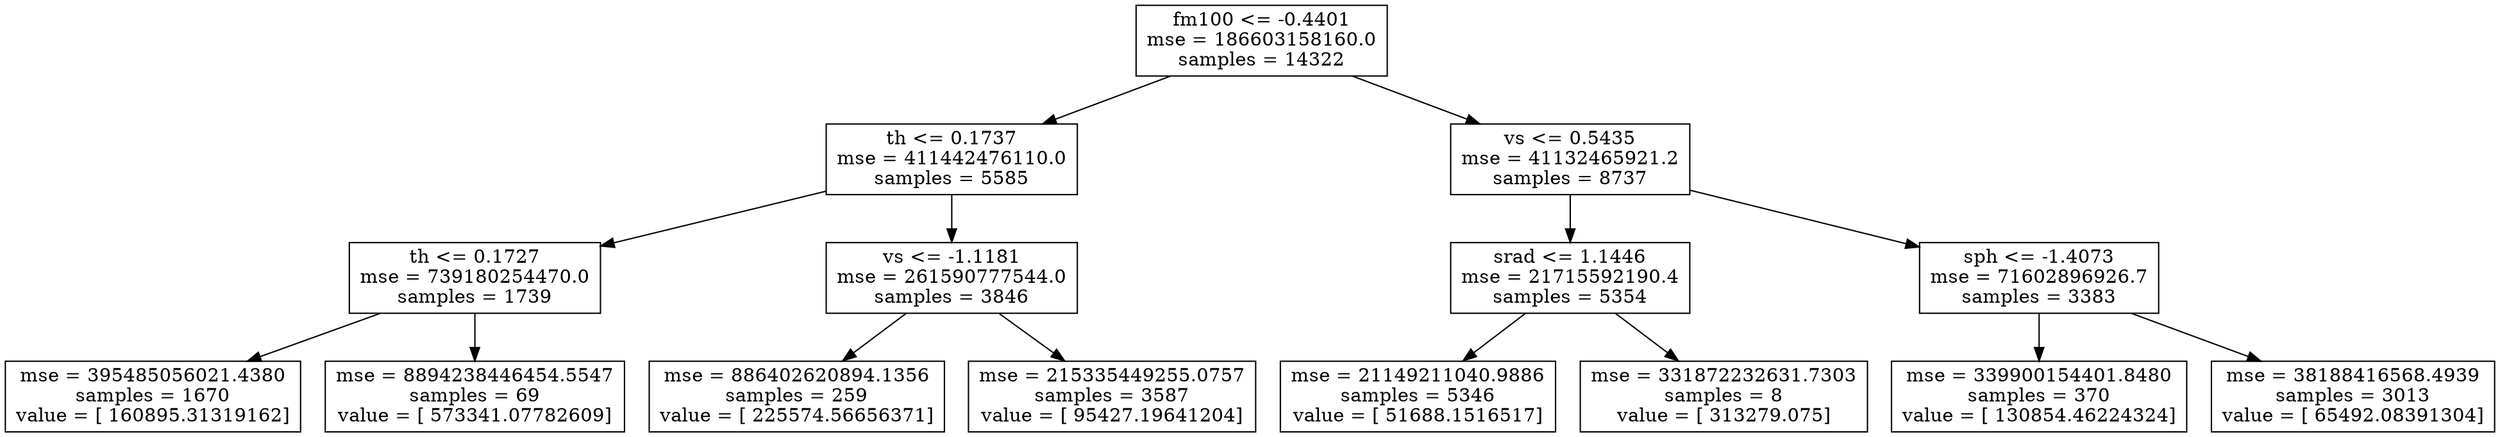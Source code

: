 digraph Tree {
0 [label="fm100 <= -0.4401\nmse = 186603158160.0\nsamples = 14322", shape="box"] ;
1 [label="th <= 0.1737\nmse = 411442476110.0\nsamples = 5585", shape="box"] ;
0 -> 1 ;
2 [label="th <= 0.1727\nmse = 739180254470.0\nsamples = 1739", shape="box"] ;
1 -> 2 ;
3 [label="mse = 395485056021.4380\nsamples = 1670\nvalue = [ 160895.31319162]", shape="box"] ;
2 -> 3 ;
4 [label="mse = 8894238446454.5547\nsamples = 69\nvalue = [ 573341.07782609]", shape="box"] ;
2 -> 4 ;
5 [label="vs <= -1.1181\nmse = 261590777544.0\nsamples = 3846", shape="box"] ;
1 -> 5 ;
6 [label="mse = 886402620894.1356\nsamples = 259\nvalue = [ 225574.56656371]", shape="box"] ;
5 -> 6 ;
7 [label="mse = 215335449255.0757\nsamples = 3587\nvalue = [ 95427.19641204]", shape="box"] ;
5 -> 7 ;
8 [label="vs <= 0.5435\nmse = 41132465921.2\nsamples = 8737", shape="box"] ;
0 -> 8 ;
9 [label="srad <= 1.1446\nmse = 21715592190.4\nsamples = 5354", shape="box"] ;
8 -> 9 ;
10 [label="mse = 21149211040.9886\nsamples = 5346\nvalue = [ 51688.1516517]", shape="box"] ;
9 -> 10 ;
11 [label="mse = 331872232631.7303\nsamples = 8\nvalue = [ 313279.075]", shape="box"] ;
9 -> 11 ;
12 [label="sph <= -1.4073\nmse = 71602896926.7\nsamples = 3383", shape="box"] ;
8 -> 12 ;
13 [label="mse = 339900154401.8480\nsamples = 370\nvalue = [ 130854.46224324]", shape="box"] ;
12 -> 13 ;
14 [label="mse = 38188416568.4939\nsamples = 3013\nvalue = [ 65492.08391304]", shape="box"] ;
12 -> 14 ;
}